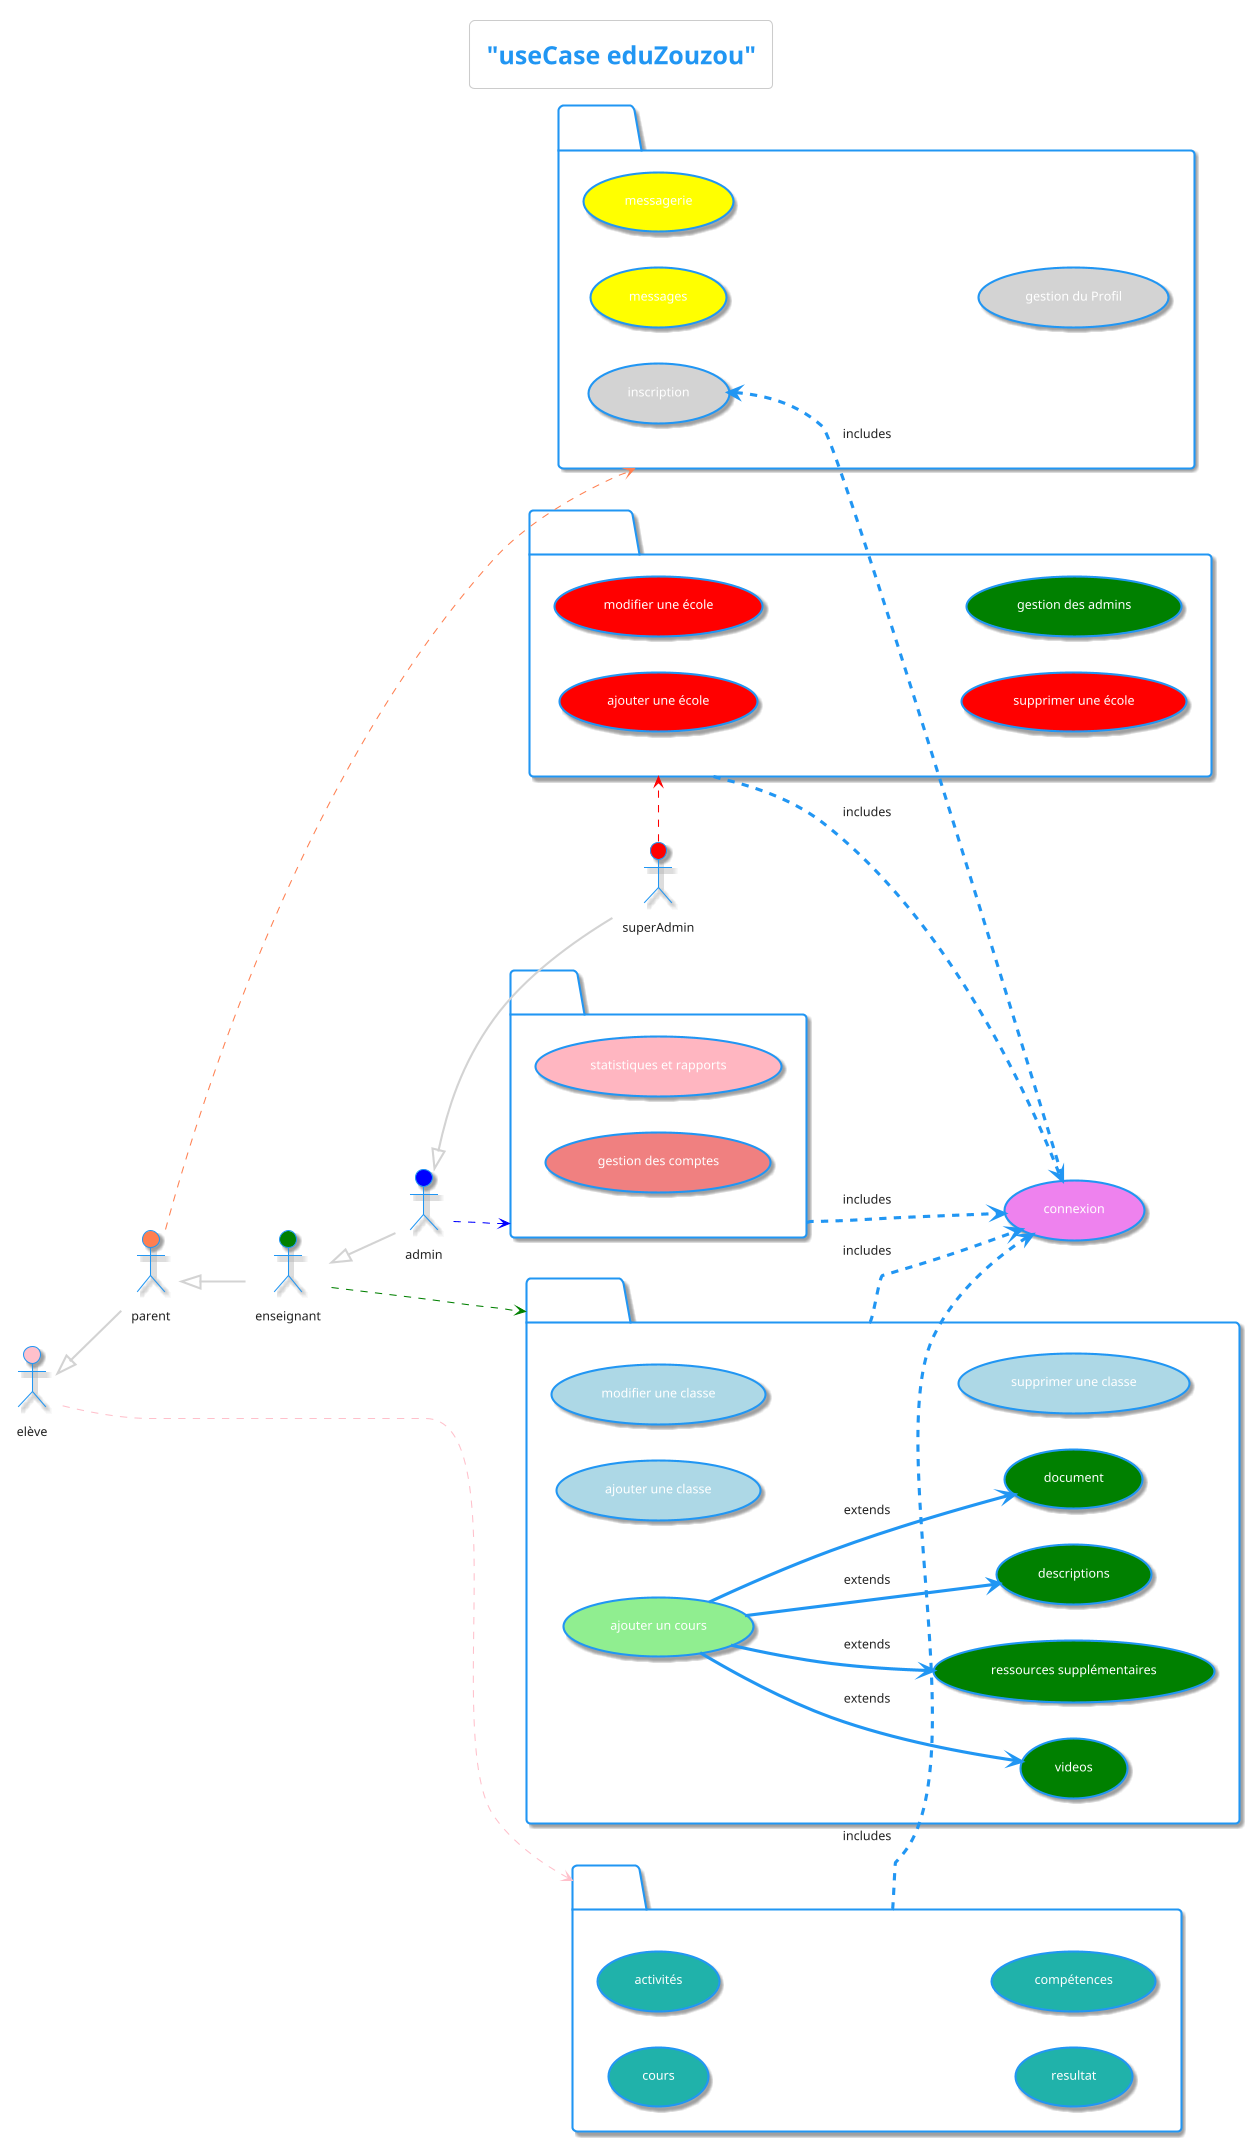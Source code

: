 @startuml
!theme materia
title = "useCase eduZouzou"

left to right direction

actor superAdmin as sa #red

    actor admin as a #blue
    actor enseignant as ens #green
    actor parent as p #Coral
    actor elève as e #pink



    package superAdmin as packsa {
        useCase "ajouter une école" as addSchool #red
        useCase "modifier une école" as upSchool #red
        useCase "supprimer une école" as delSchool #red
        useCase "gestion des admins" as gesAd #Green

sa --> packsa #line:red;line.dashed;text:red

    }


    package admin as packa {
        useCase "statistiques et rapports" as stats #LightPink
        useCase "gestion des comptes" #LightCoral

a -->packa #blue;line.dashed;text:blue

    }

package enseignant  as packens{
        useCase "ajouter une classe" as addClass #LightBlue
        useCase "modifier une classe" as upClass #LightBlue
        useCase "supprimer une classe" as delClass #LightBlue
        useCase "ajouter un cours" as addcours #LightGreen
        useCase "descriptions" as descr #Green
        useCase "document" as doc #Green
        useCase "videos" as video #Green
        useCase "ressources supplémentaires" as ressource #Green

addcours --> descr :extends
addcours --> doc :extends
addcours --> video :extends
addcours --> ressource :extends

ens --> packens  #green;line.dashed;text:green 

}



package "parents" as packp{
usecase "messages" as mess #yellow
usecase "messagerie" as tchat #yellow
    usecase inscription as ins #LightGray 
    usecase "gestion du Profil" as gesProf #LightGray 

p -> packp #coral;line.dashed;text:coral

}


 package "élèves" as packel{
 usecase "cours" as cours #LightSeaGreen
 usecase "activités" as act #LightSeaGreen
 usecase "resultat" as res #LightSeaGreen
 usecase "compétences" as comp #LightSeaGreen


e -up-> packel #pink;line.dashed;text:pink

 }






    useCase connexion as connect #Violet



a <|--sa  #line:lightgray;line.bold;text:lightgray
ens <|--a  #line:lightgray;line.bold;text:lightgray
p<|--ens  #line:lightgray;line.bold;text:lightgray
e<|--p  #line:lightgray;line.bold;text:lightgray








ins <..connect :includes
packsa ..> connect : includes 
packa ..> connect : includes 
packens ..> connect : includes 
packel ..> connect : includes 















@enduml


